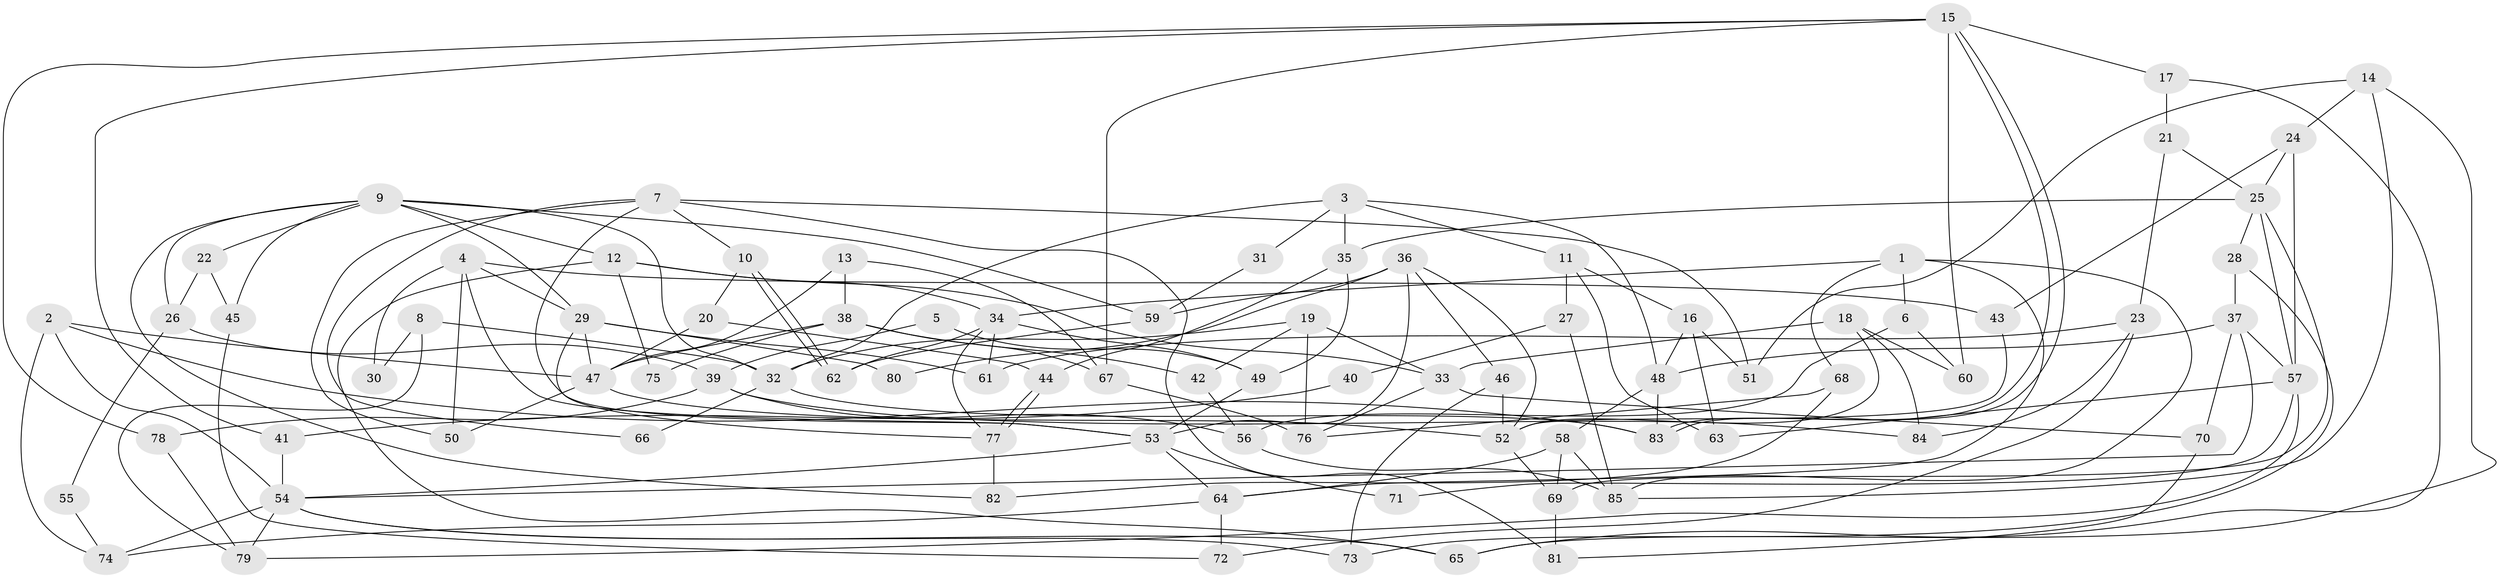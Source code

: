 // coarse degree distribution, {6: 0.11320754716981132, 9: 0.03773584905660377, 5: 0.20754716981132076, 7: 0.07547169811320754, 3: 0.22641509433962265, 11: 0.018867924528301886, 8: 0.05660377358490566, 4: 0.18867924528301888, 10: 0.018867924528301886, 2: 0.05660377358490566}
// Generated by graph-tools (version 1.1) at 2025/52/02/27/25 19:52:05]
// undirected, 85 vertices, 170 edges
graph export_dot {
graph [start="1"]
  node [color=gray90,style=filled];
  1;
  2;
  3;
  4;
  5;
  6;
  7;
  8;
  9;
  10;
  11;
  12;
  13;
  14;
  15;
  16;
  17;
  18;
  19;
  20;
  21;
  22;
  23;
  24;
  25;
  26;
  27;
  28;
  29;
  30;
  31;
  32;
  33;
  34;
  35;
  36;
  37;
  38;
  39;
  40;
  41;
  42;
  43;
  44;
  45;
  46;
  47;
  48;
  49;
  50;
  51;
  52;
  53;
  54;
  55;
  56;
  57;
  58;
  59;
  60;
  61;
  62;
  63;
  64;
  65;
  66;
  67;
  68;
  69;
  70;
  71;
  72;
  73;
  74;
  75;
  76;
  77;
  78;
  79;
  80;
  81;
  82;
  83;
  84;
  85;
  1 -- 6;
  1 -- 64;
  1 -- 34;
  1 -- 68;
  1 -- 85;
  2 -- 47;
  2 -- 83;
  2 -- 54;
  2 -- 74;
  3 -- 32;
  3 -- 35;
  3 -- 11;
  3 -- 31;
  3 -- 48;
  4 -- 43;
  4 -- 29;
  4 -- 30;
  4 -- 50;
  4 -- 53;
  5 -- 39;
  5 -- 49;
  6 -- 60;
  6 -- 56;
  7 -- 53;
  7 -- 50;
  7 -- 10;
  7 -- 51;
  7 -- 66;
  7 -- 81;
  8 -- 32;
  8 -- 79;
  8 -- 30;
  9 -- 59;
  9 -- 26;
  9 -- 12;
  9 -- 22;
  9 -- 29;
  9 -- 32;
  9 -- 45;
  9 -- 82;
  10 -- 62;
  10 -- 62;
  10 -- 20;
  11 -- 16;
  11 -- 27;
  11 -- 63;
  12 -- 33;
  12 -- 34;
  12 -- 65;
  12 -- 75;
  13 -- 47;
  13 -- 38;
  13 -- 67;
  14 -- 65;
  14 -- 85;
  14 -- 24;
  14 -- 51;
  15 -- 83;
  15 -- 83;
  15 -- 67;
  15 -- 17;
  15 -- 41;
  15 -- 60;
  15 -- 78;
  16 -- 48;
  16 -- 51;
  16 -- 63;
  17 -- 21;
  17 -- 65;
  18 -- 52;
  18 -- 33;
  18 -- 60;
  18 -- 84;
  19 -- 33;
  19 -- 32;
  19 -- 42;
  19 -- 76;
  20 -- 47;
  20 -- 44;
  21 -- 23;
  21 -- 25;
  22 -- 45;
  22 -- 26;
  23 -- 61;
  23 -- 84;
  23 -- 72;
  24 -- 25;
  24 -- 43;
  24 -- 57;
  25 -- 57;
  25 -- 35;
  25 -- 28;
  25 -- 69;
  26 -- 39;
  26 -- 55;
  27 -- 85;
  27 -- 40;
  28 -- 37;
  28 -- 73;
  29 -- 77;
  29 -- 47;
  29 -- 61;
  29 -- 80;
  31 -- 59;
  32 -- 83;
  32 -- 66;
  33 -- 76;
  33 -- 70;
  34 -- 49;
  34 -- 61;
  34 -- 62;
  34 -- 77;
  35 -- 44;
  35 -- 49;
  36 -- 53;
  36 -- 46;
  36 -- 52;
  36 -- 59;
  36 -- 80;
  37 -- 54;
  37 -- 57;
  37 -- 48;
  37 -- 70;
  38 -- 47;
  38 -- 67;
  38 -- 42;
  38 -- 75;
  39 -- 78;
  39 -- 56;
  39 -- 84;
  40 -- 41;
  41 -- 54;
  42 -- 56;
  43 -- 52;
  44 -- 77;
  44 -- 77;
  45 -- 72;
  46 -- 73;
  46 -- 52;
  47 -- 52;
  47 -- 50;
  48 -- 58;
  48 -- 83;
  49 -- 53;
  52 -- 69;
  53 -- 54;
  53 -- 64;
  53 -- 71;
  54 -- 65;
  54 -- 73;
  54 -- 74;
  54 -- 79;
  55 -- 74;
  56 -- 85;
  57 -- 63;
  57 -- 71;
  57 -- 79;
  58 -- 64;
  58 -- 69;
  58 -- 85;
  59 -- 62;
  64 -- 74;
  64 -- 72;
  67 -- 76;
  68 -- 82;
  68 -- 76;
  69 -- 81;
  70 -- 81;
  77 -- 82;
  78 -- 79;
}
